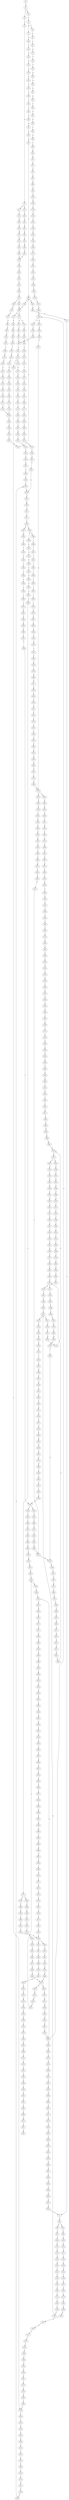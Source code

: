 strict digraph  {
	S0 -> S1 [ label = G ];
	S1 -> S2 [ label = G ];
	S1 -> S3 [ label = C ];
	S2 -> S4 [ label = T ];
	S3 -> S5 [ label = C ];
	S4 -> S6 [ label = A ];
	S4 -> S7 [ label = G ];
	S5 -> S8 [ label = G ];
	S6 -> S9 [ label = C ];
	S7 -> S10 [ label = G ];
	S8 -> S11 [ label = G ];
	S8 -> S12 [ label = C ];
	S9 -> S13 [ label = T ];
	S10 -> S14 [ label = T ];
	S11 -> S15 [ label = T ];
	S12 -> S16 [ label = T ];
	S13 -> S17 [ label = A ];
	S14 -> S18 [ label = G ];
	S15 -> S19 [ label = G ];
	S16 -> S20 [ label = G ];
	S17 -> S21 [ label = T ];
	S18 -> S22 [ label = G ];
	S19 -> S23 [ label = G ];
	S20 -> S24 [ label = G ];
	S21 -> S25 [ label = T ];
	S22 -> S26 [ label = A ];
	S23 -> S27 [ label = A ];
	S24 -> S28 [ label = A ];
	S25 -> S29 [ label = G ];
	S26 -> S30 [ label = A ];
	S27 -> S31 [ label = A ];
	S28 -> S32 [ label = A ];
	S29 -> S33 [ label = G ];
	S30 -> S34 [ label = C ];
	S31 -> S35 [ label = G ];
	S32 -> S36 [ label = G ];
	S33 -> S37 [ label = A ];
	S34 -> S38 [ label = C ];
	S35 -> S39 [ label = A ];
	S36 -> S40 [ label = A ];
	S37 -> S41 [ label = A ];
	S38 -> S42 [ label = T ];
	S39 -> S43 [ label = A ];
	S40 -> S43 [ label = A ];
	S41 -> S44 [ label = C ];
	S42 -> S45 [ label = C ];
	S43 -> S46 [ label = C ];
	S44 -> S47 [ label = G ];
	S45 -> S48 [ label = G ];
	S46 -> S49 [ label = G ];
	S47 -> S50 [ label = G ];
	S48 -> S51 [ label = G ];
	S49 -> S52 [ label = G ];
	S50 -> S53 [ label = T ];
	S51 -> S54 [ label = C ];
	S52 -> S55 [ label = C ];
	S53 -> S56 [ label = A ];
	S54 -> S57 [ label = A ];
	S55 -> S58 [ label = A ];
	S56 -> S59 [ label = C ];
	S57 -> S60 [ label = C ];
	S58 -> S61 [ label = C ];
	S59 -> S62 [ label = G ];
	S60 -> S63 [ label = G ];
	S60 -> S64 [ label = C ];
	S61 -> S65 [ label = C ];
	S61 -> S66 [ label = T ];
	S62 -> S67 [ label = A ];
	S63 -> S68 [ label = C ];
	S64 -> S69 [ label = G ];
	S65 -> S69 [ label = G ];
	S66 -> S70 [ label = G ];
	S67 -> S71 [ label = A ];
	S68 -> S72 [ label = G ];
	S69 -> S73 [ label = A ];
	S69 -> S74 [ label = G ];
	S70 -> S75 [ label = G ];
	S71 -> S76 [ label = G ];
	S72 -> S77 [ label = C ];
	S73 -> S78 [ label = G ];
	S73 -> S79 [ label = A ];
	S74 -> S80 [ label = G ];
	S75 -> S81 [ label = G ];
	S76 -> S82 [ label = A ];
	S77 -> S83 [ label = G ];
	S78 -> S84 [ label = T ];
	S79 -> S85 [ label = T ];
	S80 -> S86 [ label = A ];
	S81 -> S87 [ label = A ];
	S82 -> S88 [ label = A ];
	S83 -> S89 [ label = C ];
	S83 -> S90 [ label = G ];
	S84 -> S91 [ label = C ];
	S85 -> S92 [ label = G ];
	S86 -> S93 [ label = A ];
	S87 -> S94 [ label = A ];
	S88 -> S95 [ label = G ];
	S89 -> S96 [ label = G ];
	S90 -> S97 [ label = C ];
	S91 -> S98 [ label = C ];
	S92 -> S99 [ label = T ];
	S93 -> S100 [ label = T ];
	S94 -> S101 [ label = C ];
	S95 -> S102 [ label = T ];
	S96 -> S103 [ label = T ];
	S97 -> S104 [ label = T ];
	S98 -> S105 [ label = A ];
	S99 -> S106 [ label = A ];
	S100 -> S107 [ label = T ];
	S101 -> S108 [ label = T ];
	S102 -> S109 [ label = G ];
	S103 -> S110 [ label = C ];
	S104 -> S111 [ label = G ];
	S105 -> S112 [ label = G ];
	S106 -> S113 [ label = G ];
	S107 -> S114 [ label = G ];
	S108 -> S115 [ label = G ];
	S109 -> S116 [ label = T ];
	S110 -> S117 [ label = G ];
	S111 -> S118 [ label = G ];
	S112 -> S119 [ label = T ];
	S112 -> S120 [ label = C ];
	S113 -> S121 [ label = T ];
	S114 -> S122 [ label = A ];
	S115 -> S123 [ label = G ];
	S116 -> S124 [ label = C ];
	S117 -> S125 [ label = A ];
	S118 -> S126 [ label = A ];
	S119 -> S127 [ label = A ];
	S120 -> S128 [ label = T ];
	S121 -> S129 [ label = T ];
	S122 -> S130 [ label = A ];
	S123 -> S131 [ label = A ];
	S124 -> S132 [ label = C ];
	S125 -> S133 [ label = C ];
	S126 -> S134 [ label = A ];
	S127 -> S135 [ label = G ];
	S128 -> S136 [ label = T ];
	S129 -> S137 [ label = T ];
	S130 -> S138 [ label = C ];
	S131 -> S139 [ label = C ];
	S132 -> S140 [ label = T ];
	S133 -> S141 [ label = G ];
	S134 -> S142 [ label = T ];
	S135 -> S143 [ label = G ];
	S136 -> S144 [ label = C ];
	S137 -> S145 [ label = C ];
	S138 -> S146 [ label = C ];
	S139 -> S147 [ label = C ];
	S140 -> S148 [ label = G ];
	S141 -> S149 [ label = C ];
	S142 -> S150 [ label = G ];
	S143 -> S151 [ label = G ];
	S144 -> S152 [ label = A ];
	S145 -> S153 [ label = A ];
	S146 -> S154 [ label = C ];
	S147 -> S155 [ label = C ];
	S148 -> S156 [ label = G ];
	S149 -> S157 [ label = G ];
	S150 -> S158 [ label = G ];
	S151 -> S159 [ label = T ];
	S152 -> S160 [ label = C ];
	S153 -> S161 [ label = C ];
	S154 -> S162 [ label = G ];
	S155 -> S163 [ label = G ];
	S156 -> S164 [ label = C ];
	S157 -> S165 [ label = C ];
	S158 -> S166 [ label = G ];
	S159 -> S167 [ label = C ];
	S160 -> S168 [ label = G ];
	S161 -> S169 [ label = T ];
	S162 -> S170 [ label = T ];
	S163 -> S171 [ label = T ];
	S164 -> S172 [ label = C ];
	S165 -> S173 [ label = C ];
	S166 -> S174 [ label = G ];
	S167 -> S175 [ label = A ];
	S168 -> S176 [ label = C ];
	S169 -> S177 [ label = C ];
	S170 -> S178 [ label = C ];
	S171 -> S179 [ label = C ];
	S172 -> S180 [ label = T ];
	S173 -> S181 [ label = T ];
	S174 -> S182 [ label = T ];
	S175 -> S183 [ label = C ];
	S176 -> S184 [ label = C ];
	S177 -> S185 [ label = C ];
	S178 -> S186 [ label = T ];
	S179 -> S186 [ label = T ];
	S180 -> S187 [ label = G ];
	S181 -> S188 [ label = C ];
	S182 -> S189 [ label = C ];
	S183 -> S190 [ label = T ];
	S184 -> S191 [ label = C ];
	S185 -> S192 [ label = T ];
	S186 -> S193 [ label = C ];
	S187 -> S194 [ label = G ];
	S188 -> S195 [ label = G ];
	S189 -> S196 [ label = C ];
	S190 -> S197 [ label = C ];
	S191 -> S198 [ label = T ];
	S192 -> S199 [ label = T ];
	S193 -> S200 [ label = G ];
	S194 -> S201 [ label = G ];
	S195 -> S202 [ label = G ];
	S196 -> S203 [ label = G ];
	S197 -> S204 [ label = G ];
	S198 -> S205 [ label = T ];
	S199 -> S206 [ label = T ];
	S200 -> S207 [ label = G ];
	S201 -> S208 [ label = T ];
	S202 -> S209 [ label = G ];
	S203 -> S210 [ label = C ];
	S203 -> S211 [ label = T ];
	S204 -> S212 [ label = C ];
	S205 -> S213 [ label = C ];
	S206 -> S214 [ label = C ];
	S207 -> S215 [ label = C ];
	S208 -> S216 [ label = C ];
	S209 -> S217 [ label = C ];
	S210 -> S218 [ label = C ];
	S211 -> S219 [ label = C ];
	S212 -> S220 [ label = T ];
	S213 -> S221 [ label = A ];
	S214 -> S222 [ label = A ];
	S215 -> S223 [ label = A ];
	S216 -> S224 [ label = C ];
	S217 -> S225 [ label = T ];
	S218 -> S226 [ label = G ];
	S219 -> S227 [ label = G ];
	S220 -> S228 [ label = T ];
	S221 -> S229 [ label = T ];
	S222 -> S230 [ label = T ];
	S223 -> S60 [ label = C ];
	S224 -> S231 [ label = C ];
	S225 -> S232 [ label = C ];
	S226 -> S233 [ label = G ];
	S227 -> S234 [ label = G ];
	S228 -> S235 [ label = C ];
	S229 -> S236 [ label = C ];
	S230 -> S237 [ label = C ];
	S231 -> S238 [ label = G ];
	S232 -> S239 [ label = A ];
	S233 -> S240 [ label = A ];
	S234 -> S241 [ label = A ];
	S235 -> S242 [ label = A ];
	S236 -> S243 [ label = C ];
	S237 -> S244 [ label = C ];
	S238 -> S245 [ label = A ];
	S239 -> S246 [ label = C ];
	S240 -> S247 [ label = A ];
	S241 -> S248 [ label = A ];
	S242 -> S249 [ label = T ];
	S243 -> S250 [ label = A ];
	S244 -> S250 [ label = A ];
	S245 -> S251 [ label = G ];
	S245 -> S252 [ label = A ];
	S246 -> S253 [ label = G ];
	S247 -> S254 [ label = C ];
	S248 -> S255 [ label = C ];
	S249 -> S256 [ label = C ];
	S250 -> S257 [ label = G ];
	S251 -> S258 [ label = T ];
	S252 -> S259 [ label = G ];
	S253 -> S260 [ label = T ];
	S254 -> S261 [ label = T ];
	S255 -> S262 [ label = A ];
	S255 -> S263 [ label = T ];
	S256 -> S243 [ label = C ];
	S257 -> S264 [ label = A ];
	S258 -> S265 [ label = C ];
	S259 -> S266 [ label = T ];
	S260 -> S267 [ label = C ];
	S261 -> S268 [ label = G ];
	S262 -> S269 [ label = G ];
	S263 -> S270 [ label = A ];
	S264 -> S271 [ label = A ];
	S265 -> S98 [ label = C ];
	S266 -> S272 [ label = C ];
	S267 -> S273 [ label = C ];
	S268 -> S274 [ label = C ];
	S269 -> S275 [ label = G ];
	S270 -> S276 [ label = C ];
	S271 -> S277 [ label = C ];
	S272 -> S278 [ label = G ];
	S273 -> S279 [ label = A ];
	S274 -> S280 [ label = A ];
	S275 -> S281 [ label = A ];
	S276 -> S282 [ label = A ];
	S277 -> S283 [ label = C ];
	S278 -> S284 [ label = C ];
	S278 -> S285 [ label = A ];
	S279 -> S286 [ label = G ];
	S280 -> S287 [ label = A ];
	S281 -> S288 [ label = A ];
	S282 -> S289 [ label = A ];
	S283 -> S290 [ label = A ];
	S283 -> S291 [ label = G ];
	S284 -> S292 [ label = G ];
	S285 -> S293 [ label = G ];
	S286 -> S294 [ label = C ];
	S287 -> S295 [ label = C ];
	S288 -> S296 [ label = T ];
	S289 -> S297 [ label = C ];
	S290 -> S298 [ label = G ];
	S290 -> S299 [ label = C ];
	S291 -> S300 [ label = G ];
	S292 -> S301 [ label = G ];
	S293 -> S302 [ label = G ];
	S294 -> S128 [ label = T ];
	S295 -> S303 [ label = C ];
	S296 -> S304 [ label = A ];
	S297 -> S305 [ label = G ];
	S298 -> S306 [ label = A ];
	S299 -> S307 [ label = C ];
	S300 -> S308 [ label = A ];
	S301 -> S309 [ label = C ];
	S302 -> S310 [ label = T ];
	S303 -> S311 [ label = A ];
	S304 -> S312 [ label = G ];
	S305 -> S313 [ label = A ];
	S306 -> S314 [ label = C ];
	S307 -> S315 [ label = A ];
	S308 -> S316 [ label = C ];
	S309 -> S317 [ label = T ];
	S310 -> S318 [ label = A ];
	S311 -> S319 [ label = G ];
	S312 -> S320 [ label = T ];
	S313 -> S321 [ label = A ];
	S314 -> S322 [ label = T ];
	S315 -> S323 [ label = C ];
	S316 -> S324 [ label = G ];
	S317 -> S325 [ label = A ];
	S318 -> S326 [ label = T ];
	S319 -> S327 [ label = A ];
	S320 -> S328 [ label = C ];
	S321 -> S329 [ label = A ];
	S322 -> S330 [ label = C ];
	S323 -> S331 [ label = C ];
	S324 -> S332 [ label = C ];
	S325 -> S333 [ label = T ];
	S326 -> S334 [ label = A ];
	S327 -> S335 [ label = A ];
	S328 -> S336 [ label = T ];
	S329 -> S337 [ label = A ];
	S330 -> S338 [ label = C ];
	S331 -> S339 [ label = C ];
	S332 -> S340 [ label = C ];
	S333 -> S341 [ label = A ];
	S334 -> S342 [ label = A ];
	S335 -> S343 [ label = C ];
	S336 -> S344 [ label = C ];
	S337 -> S345 [ label = C ];
	S338 -> S346 [ label = C ];
	S339 -> S347 [ label = C ];
	S340 -> S348 [ label = C ];
	S341 -> S349 [ label = G ];
	S342 -> S350 [ label = G ];
	S343 -> S351 [ label = A ];
	S344 -> S352 [ label = T ];
	S345 -> S353 [ label = A ];
	S346 -> S354 [ label = A ];
	S347 -> S355 [ label = T ];
	S348 -> S356 [ label = A ];
	S349 -> S357 [ label = T ];
	S350 -> S358 [ label = T ];
	S351 -> S359 [ label = G ];
	S352 -> S360 [ label = C ];
	S353 -> S361 [ label = G ];
	S354 -> S362 [ label = T ];
	S355 -> S363 [ label = T ];
	S356 -> S364 [ label = T ];
	S357 -> S365 [ label = A ];
	S358 -> S366 [ label = C ];
	S359 -> S367 [ label = C ];
	S360 -> S368 [ label = T ];
	S361 -> S369 [ label = A ];
	S362 -> S370 [ label = C ];
	S363 -> S371 [ label = C ];
	S364 -> S372 [ label = C ];
	S365 -> S373 [ label = G ];
	S366 -> S374 [ label = G ];
	S367 -> S375 [ label = C ];
	S368 -> S376 [ label = G ];
	S369 -> S377 [ label = A ];
	S370 -> S378 [ label = T ];
	S371 -> S379 [ label = C ];
	S371 -> S380 [ label = G ];
	S372 -> S381 [ label = G ];
	S373 -> S382 [ label = C ];
	S374 -> S383 [ label = T ];
	S375 -> S384 [ label = G ];
	S376 -> S385 [ label = A ];
	S377 -> S386 [ label = G ];
	S378 -> S387 [ label = G ];
	S379 -> S388 [ label = T ];
	S380 -> S389 [ label = A ];
	S381 -> S390 [ label = T ];
	S382 -> S391 [ label = C ];
	S383 -> S392 [ label = G ];
	S384 -> S393 [ label = T ];
	S385 -> S394 [ label = G ];
	S386 -> S395 [ label = G ];
	S387 -> S396 [ label = C ];
	S388 -> S397 [ label = G ];
	S389 -> S398 [ label = T ];
	S390 -> S399 [ label = C ];
	S391 -> S400 [ label = G ];
	S392 -> S401 [ label = G ];
	S393 -> S402 [ label = C ];
	S394 -> S403 [ label = T ];
	S395 -> S404 [ label = G ];
	S396 -> S405 [ label = C ];
	S397 -> S406 [ label = T ];
	S398 -> S407 [ label = C ];
	S399 -> S408 [ label = C ];
	S400 -> S409 [ label = A ];
	S401 -> S410 [ label = T ];
	S402 -> S411 [ label = C ];
	S403 -> S412 [ label = A ];
	S404 -> S413 [ label = G ];
	S405 -> S414 [ label = A ];
	S406 -> S415 [ label = C ];
	S407 -> S416 [ label = G ];
	S408 -> S417 [ label = T ];
	S409 -> S418 [ label = A ];
	S410 -> S419 [ label = A ];
	S411 -> S420 [ label = T ];
	S413 -> S421 [ label = T ];
	S413 -> S422 [ label = G ];
	S414 -> S423 [ label = G ];
	S415 -> S424 [ label = C ];
	S416 -> S425 [ label = T ];
	S417 -> S426 [ label = C ];
	S418 -> S427 [ label = A ];
	S419 -> S428 [ label = C ];
	S420 -> S429 [ label = C ];
	S421 -> S430 [ label = C ];
	S422 -> S431 [ label = T ];
	S423 -> S432 [ label = T ];
	S424 -> S433 [ label = T ];
	S425 -> S434 [ label = T ];
	S426 -> S435 [ label = T ];
	S427 -> S436 [ label = C ];
	S428 -> S437 [ label = C ];
	S429 -> S435 [ label = T ];
	S430 -> S438 [ label = T ];
	S431 -> S439 [ label = C ];
	S432 -> S440 [ label = C ];
	S433 -> S441 [ label = A ];
	S433 -> S442 [ label = T ];
	S434 -> S443 [ label = T ];
	S435 -> S444 [ label = T ];
	S435 -> S445 [ label = G ];
	S436 -> S446 [ label = C ];
	S437 -> S447 [ label = G ];
	S438 -> S448 [ label = C ];
	S439 -> S449 [ label = C ];
	S440 -> S450 [ label = G ];
	S441 -> S451 [ label = C ];
	S442 -> S452 [ label = G ];
	S443 -> S453 [ label = G ];
	S444 -> S454 [ label = C ];
	S445 -> S455 [ label = T ];
	S446 -> S456 [ label = C ];
	S447 -> S457 [ label = G ];
	S448 -> S458 [ label = T ];
	S449 -> S203 [ label = G ];
	S450 -> S459 [ label = T ];
	S451 -> S460 [ label = T ];
	S452 -> S461 [ label = T ];
	S453 -> S462 [ label = T ];
	S454 -> S463 [ label = T ];
	S455 -> S464 [ label = C ];
	S456 -> S465 [ label = C ];
	S457 -> S466 [ label = T ];
	S458 -> S467 [ label = C ];
	S459 -> S468 [ label = A ];
	S460 -> S469 [ label = A ];
	S461 -> S470 [ label = A ];
	S462 -> S471 [ label = A ];
	S463 -> S472 [ label = C ];
	S464 -> S473 [ label = G ];
	S465 -> S474 [ label = G ];
	S466 -> S475 [ label = G ];
	S467 -> S476 [ label = G ];
	S468 -> S477 [ label = A ];
	S469 -> S478 [ label = C ];
	S470 -> S479 [ label = G ];
	S471 -> S480 [ label = G ];
	S472 -> S481 [ label = G ];
	S473 -> S482 [ label = T ];
	S474 -> S483 [ label = A ];
	S475 -> S484 [ label = G ];
	S476 -> S485 [ label = T ];
	S477 -> S486 [ label = G ];
	S478 -> S487 [ label = C ];
	S479 -> S488 [ label = G ];
	S480 -> S489 [ label = G ];
	S481 -> S490 [ label = G ];
	S482 -> S491 [ label = G ];
	S483 -> S492 [ label = C ];
	S484 -> S493 [ label = T ];
	S485 -> S494 [ label = G ];
	S486 -> S495 [ label = A ];
	S487 -> S496 [ label = A ];
	S488 -> S497 [ label = A ];
	S489 -> S497 [ label = A ];
	S490 -> S498 [ label = A ];
	S491 -> S499 [ label = G ];
	S492 -> S500 [ label = T ];
	S493 -> S501 [ label = T ];
	S494 -> S502 [ label = G ];
	S495 -> S503 [ label = C ];
	S496 -> S504 [ label = G ];
	S497 -> S505 [ label = G ];
	S497 -> S506 [ label = A ];
	S498 -> S507 [ label = G ];
	S499 -> S410 [ label = T ];
	S500 -> S508 [ label = A ];
	S501 -> S509 [ label = A ];
	S502 -> S510 [ label = T ];
	S503 -> S511 [ label = G ];
	S504 -> S512 [ label = G ];
	S505 -> S513 [ label = A ];
	S506 -> S514 [ label = A ];
	S507 -> S515 [ label = A ];
	S508 -> S516 [ label = G ];
	S509 -> S517 [ label = G ];
	S510 -> S419 [ label = A ];
	S511 -> S518 [ label = G ];
	S512 -> S519 [ label = A ];
	S513 -> S520 [ label = G ];
	S514 -> S521 [ label = G ];
	S515 -> S522 [ label = G ];
	S516 -> S523 [ label = A ];
	S517 -> S524 [ label = A ];
	S518 -> S525 [ label = C ];
	S519 -> S526 [ label = G ];
	S520 -> S527 [ label = G ];
	S521 -> S528 [ label = G ];
	S522 -> S529 [ label = G ];
	S523 -> S530 [ label = A ];
	S524 -> S531 [ label = A ];
	S525 -> S532 [ label = T ];
	S526 -> S533 [ label = A ];
	S527 -> S534 [ label = T ];
	S528 -> S535 [ label = T ];
	S529 -> S534 [ label = T ];
	S530 -> S536 [ label = T ];
	S531 -> S537 [ label = G ];
	S532 -> S538 [ label = C ];
	S533 -> S539 [ label = G ];
	S534 -> S540 [ label = C ];
	S535 -> S541 [ label = C ];
	S536 -> S542 [ label = C ];
	S537 -> S543 [ label = G ];
	S538 -> S544 [ label = T ];
	S539 -> S545 [ label = T ];
	S540 -> S546 [ label = C ];
	S541 -> S547 [ label = C ];
	S542 -> S548 [ label = G ];
	S543 -> S549 [ label = G ];
	S544 -> S550 [ label = C ];
	S545 -> S551 [ label = C ];
	S546 -> S552 [ label = C ];
	S547 -> S553 [ label = C ];
	S548 -> S554 [ label = G ];
	S549 -> S413 [ label = G ];
	S550 -> S555 [ label = G ];
	S551 -> S556 [ label = A ];
	S552 -> S557 [ label = A ];
	S552 -> S558 [ label = G ];
	S553 -> S558 [ label = G ];
	S554 -> S559 [ label = G ];
	S555 -> S560 [ label = A ];
	S556 -> S561 [ label = G ];
	S557 -> S562 [ label = G ];
	S558 -> S563 [ label = G ];
	S558 -> S245 [ label = A ];
	S559 -> S564 [ label = T ];
	S560 -> S565 [ label = A ];
	S561 -> S566 [ label = G ];
	S562 -> S567 [ label = A ];
	S563 -> S568 [ label = A ];
	S564 -> S569 [ label = A ];
	S565 -> S570 [ label = G ];
	S566 -> S571 [ label = A ];
	S567 -> S572 [ label = G ];
	S568 -> S573 [ label = G ];
	S569 -> S574 [ label = T ];
	S570 -> S575 [ label = T ];
	S571 -> S576 [ label = C ];
	S572 -> S577 [ label = C ];
	S573 -> S578 [ label = G ];
	S574 -> S579 [ label = C ];
	S575 -> S580 [ label = C ];
	S576 -> S581 [ label = C ];
	S577 -> S582 [ label = C ];
	S578 -> S583 [ label = C ];
	S579 -> S584 [ label = C ];
	S580 -> S278 [ label = G ];
	S581 -> S585 [ label = A ];
	S582 -> S586 [ label = A ];
	S583 -> S587 [ label = G ];
	S584 -> S588 [ label = C ];
	S585 -> S589 [ label = G ];
	S586 -> S590 [ label = C ];
	S587 -> S591 [ label = T ];
	S588 -> S592 [ label = G ];
	S589 -> S593 [ label = T ];
	S590 -> S594 [ label = G ];
	S591 -> S595 [ label = G ];
	S592 -> S596 [ label = A ];
	S593 -> S597 [ label = C ];
	S594 -> S598 [ label = G ];
	S595 -> S599 [ label = G ];
	S596 -> S600 [ label = A ];
	S597 -> S601 [ label = T ];
	S598 -> S602 [ label = T ];
	S599 -> S603 [ label = T ];
	S600 -> S604 [ label = A ];
	S601 -> S605 [ label = C ];
	S602 -> S606 [ label = T ];
	S603 -> S607 [ label = A ];
	S604 -> S608 [ label = G ];
	S605 -> S609 [ label = T ];
	S606 -> S610 [ label = A ];
	S607 -> S611 [ label = T ];
	S608 -> S612 [ label = T ];
	S609 -> S613 [ label = G ];
	S610 -> S614 [ label = C ];
	S611 -> S615 [ label = G ];
	S612 -> S616 [ label = G ];
	S613 -> S617 [ label = T ];
	S614 -> S618 [ label = T ];
	S615 -> S619 [ label = A ];
	S616 -> S620 [ label = T ];
	S617 -> S621 [ label = A ];
	S618 -> S622 [ label = G ];
	S619 -> S623 [ label = G ];
	S620 -> S624 [ label = C ];
	S622 -> S625 [ label = C ];
	S623 -> S626 [ label = C ];
	S624 -> S627 [ label = G ];
	S625 -> S628 [ label = A ];
	S626 -> S629 [ label = G ];
	S627 -> S630 [ label = T ];
	S628 -> S631 [ label = G ];
	S629 -> S632 [ label = G ];
	S630 -> S633 [ label = C ];
	S631 -> S634 [ label = A ];
	S632 -> S635 [ label = T ];
	S633 -> S636 [ label = G ];
	S634 -> S637 [ label = C ];
	S635 -> S638 [ label = C ];
	S636 -> S639 [ label = G ];
	S637 -> S640 [ label = G ];
	S638 -> S641 [ label = G ];
	S639 -> S642 [ label = A ];
	S640 -> S643 [ label = G ];
	S641 -> S644 [ label = C ];
	S642 -> S248 [ label = A ];
	S643 -> S645 [ label = A ];
	S644 -> S646 [ label = A ];
	S645 -> S647 [ label = C ];
	S646 -> S648 [ label = C ];
	S647 -> S649 [ label = A ];
	S648 -> S650 [ label = G ];
	S649 -> S651 [ label = C ];
	S650 -> S652 [ label = C ];
	S651 -> S653 [ label = A ];
	S652 -> S654 [ label = G ];
	S653 -> S655 [ label = C ];
	S654 -> S77 [ label = C ];
	S655 -> S656 [ label = C ];
	S656 -> S657 [ label = T ];
	S657 -> S658 [ label = C ];
	S658 -> S659 [ label = T ];
	S659 -> S660 [ label = A ];
	S660 -> S661 [ label = G ];
	S661 -> S662 [ label = A ];
	S662 -> S663 [ label = A ];
	S663 -> S664 [ label = C ];
	S664 -> S665 [ label = G ];
	S665 -> S666 [ label = A ];
	S666 -> S667 [ label = G ];
	S667 -> S668 [ label = G ];
	S668 -> S669 [ label = T ];
	S669 -> S670 [ label = G ];
	S670 -> S671 [ label = T ];
	S671 -> S672 [ label = C ];
	S672 -> S673 [ label = C ];
	S673 -> S674 [ label = C ];
	S674 -> S675 [ label = T ];
	S675 -> S676 [ label = G ];
	S676 -> S677 [ label = T ];
	S677 -> S678 [ label = C ];
	S678 -> S679 [ label = C ];
	S679 -> S433 [ label = T ];
}
